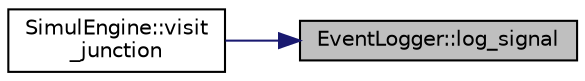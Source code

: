 digraph "EventLogger::log_signal"
{
 // LATEX_PDF_SIZE
  edge [fontname="Helvetica",fontsize="10",labelfontname="Helvetica",labelfontsize="10"];
  node [fontname="Helvetica",fontsize="10",shape=record];
  rankdir="RL";
  Node1 [label="EventLogger::log_signal",height=0.2,width=0.4,color="black", fillcolor="grey75", style="filled", fontcolor="black",tooltip="logs the signal's object state"];
  Node1 -> Node2 [dir="back",color="midnightblue",fontsize="10",style="solid",fontname="Helvetica"];
  Node2 [label="SimulEngine::visit\l_junction",height=0.2,width=0.4,color="black", fillcolor="white", style="filled",URL="$class_simul_engine.html#a6b7354f836425255c194911b2117ac92",tooltip="junction logic implementation"];
}
